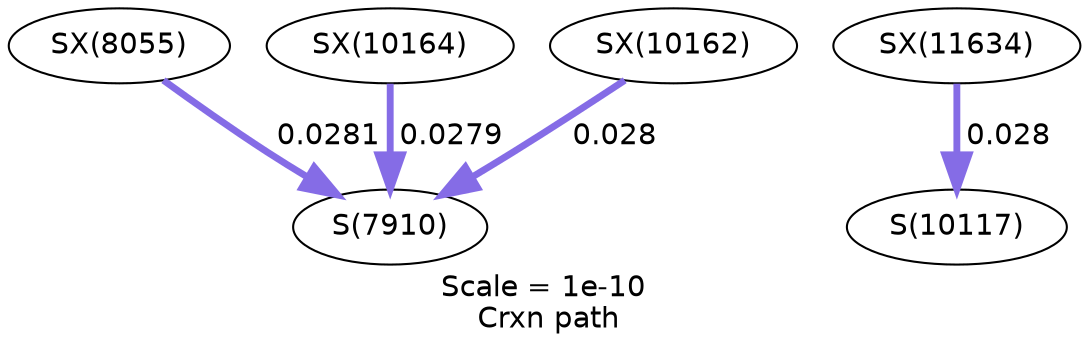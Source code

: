 digraph reaction_paths {
center=1;
s42 -> s24[fontname="Helvetica", style="setlinewidth(3.3)", arrowsize=1.65, color="0.7, 0.528, 0.9"
, label=" 0.0281"];
s45 -> s24[fontname="Helvetica", style="setlinewidth(3.3)", arrowsize=1.65, color="0.7, 0.528, 0.9"
, label=" 0.0279"];
s44 -> s24[fontname="Helvetica", style="setlinewidth(3.3)", arrowsize=1.65, color="0.7, 0.528, 0.9"
, label=" 0.028"];
s46 -> s25[fontname="Helvetica", style="setlinewidth(3.3)", arrowsize=1.65, color="0.7, 0.528, 0.9"
, label=" 0.028"];
s24 [ fontname="Helvetica", label="S(7910)"];
s25 [ fontname="Helvetica", label="S(10117)"];
s42 [ fontname="Helvetica", label="SX(8055)"];
s44 [ fontname="Helvetica", label="SX(10162)"];
s45 [ fontname="Helvetica", label="SX(10164)"];
s46 [ fontname="Helvetica", label="SX(11634)"];
 label = "Scale = 1e-10\l Crxn path";
 fontname = "Helvetica";
}
